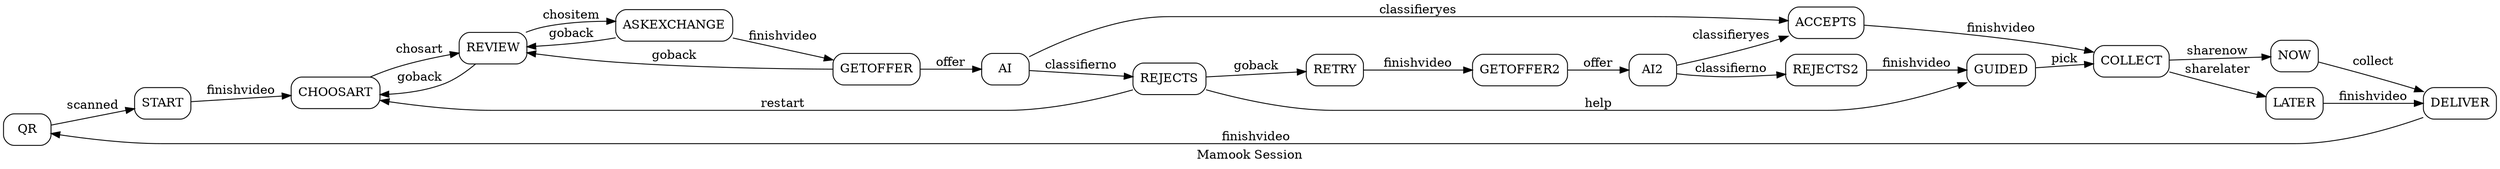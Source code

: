 digraph "Mamook Session" {
        graph [color=black directed=true fillcolor=white label="Mamook Session" rankdir=LR "strict"=false style=solid]
        node [color=black fillcolor=white peripheries=1 shape=rectangle style="rounded, filled"]
        edge [color=black]
        QR [label=QR]
        START [label=START]
        CHOOSART [label=CHOOSART]
        REVIEW [label=REVIEW]
        ASKEXCHANGE [label=ASKEXCHANGE]
        GETOFFER [label=GETOFFER]
        AI [label=AI]
        ACCEPTS [label=ACCEPTS]
        REJECTS [label=REJECTS]
        RETRY [label=RETRY]
        GETOFFER2 [label=GETOFFER2]
        AI2 [label=AI2]
        REJECTS2 [label=REJECTS2]
        GUIDED [label=GUIDED]
        COLLECT [label=COLLECT]
        NOW [label=NOW]
        LATER [label=LATER]
        DELIVER [label=DELIVER]
        QR -> START [label=scanned]
        START -> CHOOSART [label=finishvideo]
        ASKEXCHANGE -> GETOFFER [label=finishvideo]
        ASKEXCHANGE -> REVIEW [label=goback]
        ACCEPTS -> COLLECT [label=finishvideo]
        RETRY -> GETOFFER2 [label=finishvideo]
        REJECTS2 -> GUIDED [label=finishvideo]
        LATER -> DELIVER [label=finishvideo]
        DELIVER -> QR [label=finishvideo]
        CHOOSART -> REVIEW [label=chosart]
        REVIEW -> ASKEXCHANGE [label=chositem]
        REVIEW -> CHOOSART [label=goback]
        GETOFFER -> REVIEW [label=goback]
        GETOFFER -> AI [label=offer]
        REJECTS -> RETRY [label=goback]
        REJECTS -> CHOOSART [label=restart]
        REJECTS -> GUIDED [label=help]
        GETOFFER2 -> AI2 [label=offer]
        AI -> ACCEPTS [label=classifieryes]
        AI -> REJECTS [label=classifierno]
        AI2 -> ACCEPTS [label=classifieryes]
        AI2 -> REJECTS2 [label=classifierno]
        GUIDED -> COLLECT [label=pick]
        COLLECT -> NOW [label=sharenow]
        COLLECT -> LATER [label=sharelater]
        NOW -> DELIVER [label=collect]
}
